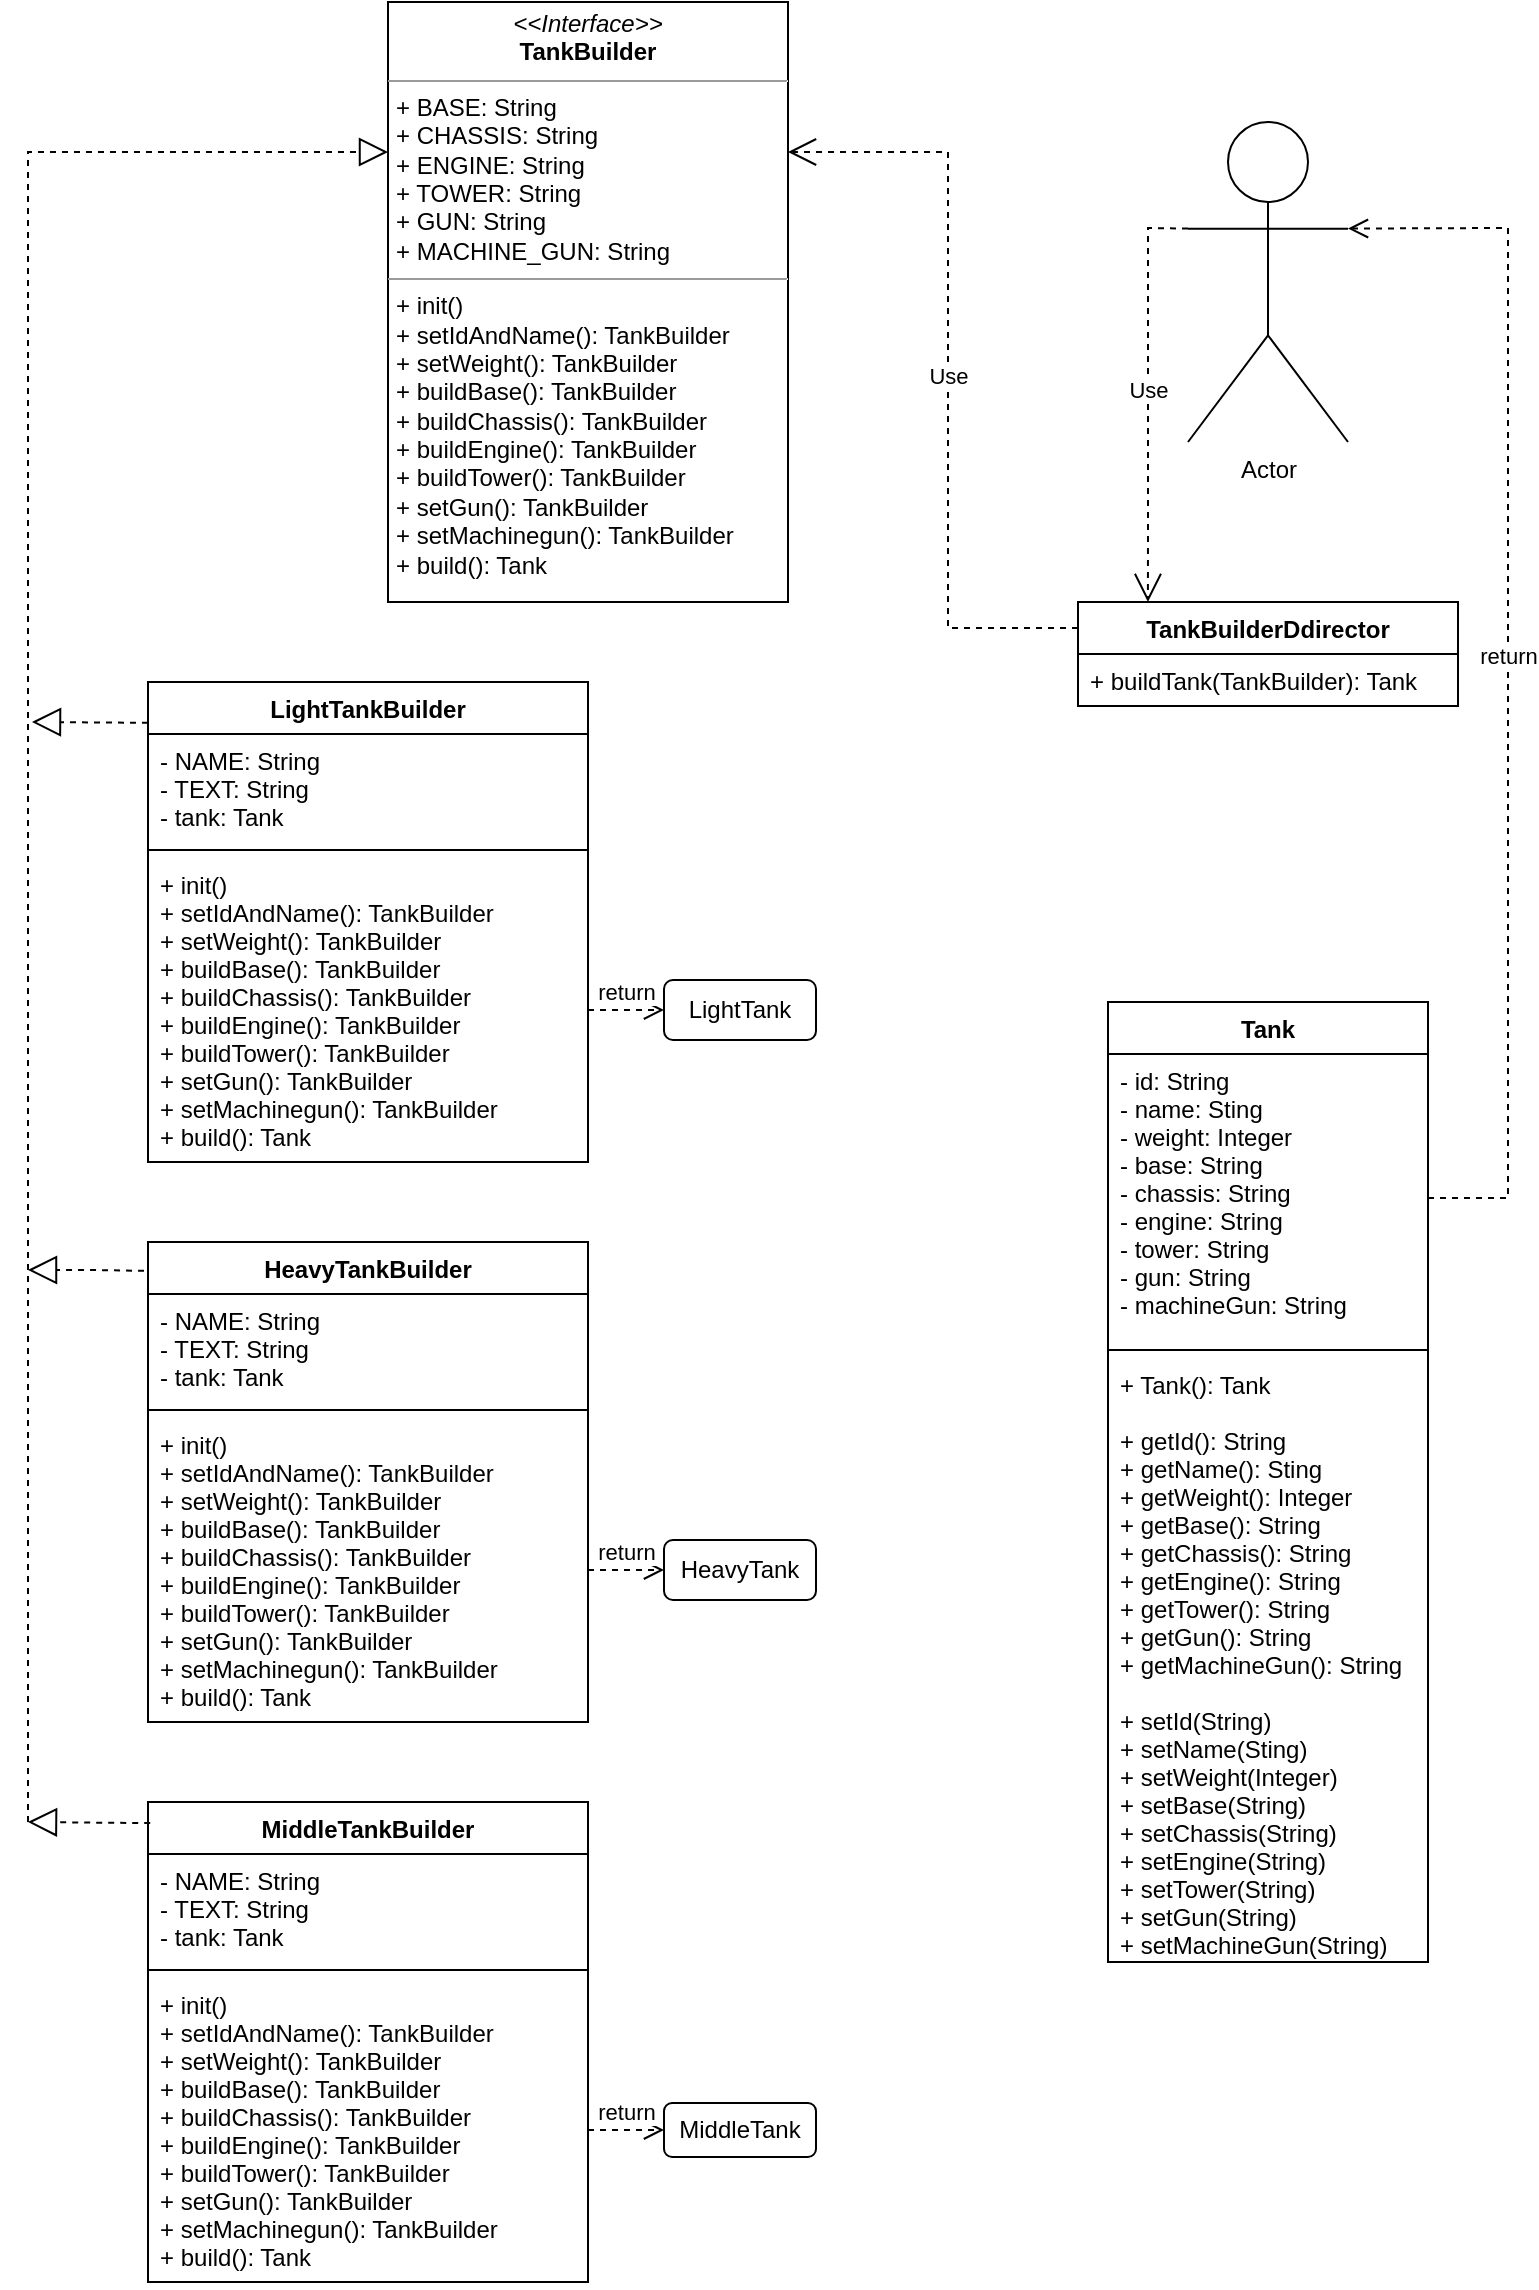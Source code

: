 <mxfile version="20.5.3" type="embed"><diagram id="23iRSUPoRavnBvh4doch" name="Page-1"><mxGraphModel dx="257" dy="333" grid="1" gridSize="10" guides="1" tooltips="1" connect="1" arrows="1" fold="1" page="1" pageScale="1" pageWidth="827" pageHeight="1169" math="0" shadow="0"><root><mxCell id="0"/><mxCell id="1" parent="0"/><mxCell id="3" value="Tank" style="swimlane;fontStyle=1;align=center;verticalAlign=top;childLayout=stackLayout;horizontal=1;startSize=26;horizontalStack=0;resizeParent=1;resizeParentMax=0;resizeLast=0;collapsible=1;marginBottom=0;" parent="1" vertex="1"><mxGeometry x="560" y="520" width="160" height="480" as="geometry"/></mxCell><mxCell id="4" value="- id: String&#10;- name: Sting&#10;- weight: Integer&#10;- base: String&#10;- chassis: String&#10;- engine: String&#10;- tower: String&#10;- gun: String&#10;- machineGun: String&#10;" style="text;strokeColor=none;fillColor=none;align=left;verticalAlign=top;spacingLeft=4;spacingRight=4;overflow=hidden;rotatable=0;points=[[0,0.5],[1,0.5]];portConstraint=eastwest;" parent="3" vertex="1"><mxGeometry y="26" width="160" height="144" as="geometry"/></mxCell><mxCell id="5" value="" style="line;strokeWidth=1;fillColor=none;align=left;verticalAlign=middle;spacingTop=-1;spacingLeft=3;spacingRight=3;rotatable=0;labelPosition=right;points=[];portConstraint=eastwest;strokeColor=inherit;" parent="3" vertex="1"><mxGeometry y="170" width="160" height="8" as="geometry"/></mxCell><mxCell id="6" value="+ Tank(): Tank&#10;&#10;+ getId(): String&#10;+ getName(): Sting&#10;+ getWeight(): Integer&#10;+ getBase(): String&#10;+ getChassis(): String&#10;+ getEngine(): String&#10;+ getTower(): String&#10;+ getGun(): String&#10;+ getMachineGun(): String&#10;&#10;+ setId(String)&#10;+ setName(Sting)&#10;+ setWeight(Integer)&#10;+ setBase(String)&#10;+ setChassis(String)&#10;+ setEngine(String)&#10;+ setTower(String)&#10;+ setGun(String)&#10;+ setMachineGun(String)&#10;" style="text;strokeColor=none;fillColor=none;align=left;verticalAlign=top;spacingLeft=4;spacingRight=4;overflow=hidden;rotatable=0;points=[[0,0.5],[1,0.5]];portConstraint=eastwest;" parent="3" vertex="1"><mxGeometry y="178" width="160" height="302" as="geometry"/></mxCell><mxCell id="12" value="&lt;p style=&quot;margin:0px;margin-top:4px;text-align:center;&quot;&gt;&lt;i&gt;&amp;lt;&amp;lt;Interface&amp;gt;&amp;gt;&lt;/i&gt;&lt;br&gt;&lt;b&gt;TankBuilder&lt;/b&gt;&lt;/p&gt;&lt;hr size=&quot;1&quot;&gt;&lt;p style=&quot;margin:0px;margin-left:4px;&quot;&gt;+ BASE: String&lt;/p&gt;&lt;p style=&quot;margin:0px;margin-left:4px;&quot;&gt;+ CHASSIS: String&lt;/p&gt;&lt;p style=&quot;margin:0px;margin-left:4px;&quot;&gt;+ ENGINE: String&lt;/p&gt;&lt;p style=&quot;margin:0px;margin-left:4px;&quot;&gt;+ TOWER: String&lt;/p&gt;&lt;p style=&quot;margin:0px;margin-left:4px;&quot;&gt;+ GUN: String&lt;/p&gt;&lt;p style=&quot;margin:0px;margin-left:4px;&quot;&gt;+ MACHINE_GUN: String&lt;/p&gt;&lt;hr size=&quot;1&quot;&gt;&lt;p style=&quot;margin:0px;margin-left:4px;&quot;&gt;+ init()&lt;/p&gt;&lt;p style=&quot;margin:0px;margin-left:4px;&quot;&gt;+ setIdAndName(): TankBuilder&lt;/p&gt;&lt;p style=&quot;margin:0px;margin-left:4px;&quot;&gt;+ setWeight(): TankBuilder&lt;/p&gt;&lt;p style=&quot;margin:0px;margin-left:4px;&quot;&gt;+ buildBase(): TankBuilder&lt;/p&gt;&lt;p style=&quot;margin:0px;margin-left:4px;&quot;&gt;+ buildChassis(): TankBuilder&lt;/p&gt;&lt;p style=&quot;margin:0px;margin-left:4px;&quot;&gt;+ buildEngine(): TankBuilder&lt;/p&gt;&lt;p style=&quot;margin:0px;margin-left:4px;&quot;&gt;+ buildTower(): TankBuilder&lt;/p&gt;&lt;p style=&quot;margin:0px;margin-left:4px;&quot;&gt;+ setGun(): TankBuilder&lt;/p&gt;&lt;p style=&quot;margin:0px;margin-left:4px;&quot;&gt;+ setMachinegun(): TankBuilder&lt;/p&gt;&lt;p style=&quot;margin:0px;margin-left:4px;&quot;&gt;+ build(): Tank&lt;/p&gt;" style="verticalAlign=top;align=left;overflow=fill;fontSize=12;fontFamily=Helvetica;html=1;" parent="1" vertex="1"><mxGeometry x="200" y="20" width="200" height="300" as="geometry"/></mxCell><mxCell id="13" value="LightTankBuilder" style="swimlane;fontStyle=1;align=center;verticalAlign=top;childLayout=stackLayout;horizontal=1;startSize=26;horizontalStack=0;resizeParent=1;resizeParentMax=0;resizeLast=0;collapsible=1;marginBottom=0;" parent="1" vertex="1"><mxGeometry x="80" y="360" width="220" height="240" as="geometry"/></mxCell><mxCell id="14" value="- NAME: String&#10;- TEXT: String&#10;- tank: Tank" style="text;strokeColor=none;fillColor=none;align=left;verticalAlign=top;spacingLeft=4;spacingRight=4;overflow=hidden;rotatable=0;points=[[0,0.5],[1,0.5]];portConstraint=eastwest;" parent="13" vertex="1"><mxGeometry y="26" width="220" height="54" as="geometry"/></mxCell><mxCell id="15" value="" style="line;strokeWidth=1;fillColor=none;align=left;verticalAlign=middle;spacingTop=-1;spacingLeft=3;spacingRight=3;rotatable=0;labelPosition=right;points=[];portConstraint=eastwest;strokeColor=inherit;" parent="13" vertex="1"><mxGeometry y="80" width="220" height="8" as="geometry"/></mxCell><mxCell id="16" value="+ init()&#10;+ setIdAndName(): TankBuilder&#10;+ setWeight(): TankBuilder&#10;+ buildBase(): TankBuilder&#10;+ buildChassis(): TankBuilder&#10;+ buildEngine(): TankBuilder&#10;+ buildTower(): TankBuilder&#10;+ setGun(): TankBuilder&#10;+ setMachinegun(): TankBuilder&#10;+ build(): Tank" style="text;strokeColor=none;fillColor=none;align=left;verticalAlign=top;spacingLeft=4;spacingRight=4;overflow=hidden;rotatable=0;points=[[0,0.5],[1,0.5]];portConstraint=eastwest;" parent="13" vertex="1"><mxGeometry y="88" width="220" height="152" as="geometry"/></mxCell><mxCell id="17" value="MiddleTankBuilder" style="swimlane;fontStyle=1;align=center;verticalAlign=top;childLayout=stackLayout;horizontal=1;startSize=26;horizontalStack=0;resizeParent=1;resizeParentMax=0;resizeLast=0;collapsible=1;marginBottom=0;" parent="1" vertex="1"><mxGeometry x="80" y="920" width="220" height="240" as="geometry"/></mxCell><mxCell id="18" value="- NAME: String&#10;- TEXT: String&#10;- tank: Tank" style="text;strokeColor=none;fillColor=none;align=left;verticalAlign=top;spacingLeft=4;spacingRight=4;overflow=hidden;rotatable=0;points=[[0,0.5],[1,0.5]];portConstraint=eastwest;" parent="17" vertex="1"><mxGeometry y="26" width="220" height="54" as="geometry"/></mxCell><mxCell id="19" value="" style="line;strokeWidth=1;fillColor=none;align=left;verticalAlign=middle;spacingTop=-1;spacingLeft=3;spacingRight=3;rotatable=0;labelPosition=right;points=[];portConstraint=eastwest;strokeColor=inherit;" parent="17" vertex="1"><mxGeometry y="80" width="220" height="8" as="geometry"/></mxCell><mxCell id="20" value="+ init()&#10;+ setIdAndName(): TankBuilder&#10;+ setWeight(): TankBuilder&#10;+ buildBase(): TankBuilder&#10;+ buildChassis(): TankBuilder&#10;+ buildEngine(): TankBuilder&#10;+ buildTower(): TankBuilder&#10;+ setGun(): TankBuilder&#10;+ setMachinegun(): TankBuilder&#10;+ build(): Tank" style="text;strokeColor=none;fillColor=none;align=left;verticalAlign=top;spacingLeft=4;spacingRight=4;overflow=hidden;rotatable=0;points=[[0,0.5],[1,0.5]];portConstraint=eastwest;" parent="17" vertex="1"><mxGeometry y="88" width="220" height="152" as="geometry"/></mxCell><mxCell id="21" value="HeavyTankBuilder" style="swimlane;fontStyle=1;align=center;verticalAlign=top;childLayout=stackLayout;horizontal=1;startSize=26;horizontalStack=0;resizeParent=1;resizeParentMax=0;resizeLast=0;collapsible=1;marginBottom=0;" parent="1" vertex="1"><mxGeometry x="80" y="640" width="220" height="240" as="geometry"/></mxCell><mxCell id="22" value="- NAME: String&#10;- TEXT: String&#10;- tank: Tank" style="text;strokeColor=none;fillColor=none;align=left;verticalAlign=top;spacingLeft=4;spacingRight=4;overflow=hidden;rotatable=0;points=[[0,0.5],[1,0.5]];portConstraint=eastwest;" parent="21" vertex="1"><mxGeometry y="26" width="220" height="54" as="geometry"/></mxCell><mxCell id="23" value="" style="line;strokeWidth=1;fillColor=none;align=left;verticalAlign=middle;spacingTop=-1;spacingLeft=3;spacingRight=3;rotatable=0;labelPosition=right;points=[];portConstraint=eastwest;strokeColor=inherit;" parent="21" vertex="1"><mxGeometry y="80" width="220" height="8" as="geometry"/></mxCell><mxCell id="24" value="+ init()&#10;+ setIdAndName(): TankBuilder&#10;+ setWeight(): TankBuilder&#10;+ buildBase(): TankBuilder&#10;+ buildChassis(): TankBuilder&#10;+ buildEngine(): TankBuilder&#10;+ buildTower(): TankBuilder&#10;+ setGun(): TankBuilder&#10;+ setMachinegun(): TankBuilder&#10;+ build(): Tank" style="text;strokeColor=none;fillColor=none;align=left;verticalAlign=top;spacingLeft=4;spacingRight=4;overflow=hidden;rotatable=0;points=[[0,0.5],[1,0.5]];portConstraint=eastwest;" parent="21" vertex="1"><mxGeometry y="88" width="220" height="152" as="geometry"/></mxCell><mxCell id="25" value="" style="endArrow=block;dashed=1;endFill=0;endSize=12;html=1;rounded=0;exitX=1;exitY=0.5;exitDx=0;exitDy=0;" parent="1" source="14" edge="1"><mxGeometry width="160" relative="1" as="geometry"><mxPoint x="270" y="480" as="sourcePoint"/><mxPoint x="300" y="413" as="targetPoint"/></mxGeometry></mxCell><mxCell id="27" value="" style="endArrow=block;dashed=1;endFill=0;endSize=12;html=1;rounded=0;entryX=0;entryY=0.25;entryDx=0;entryDy=0;" parent="1" target="12" edge="1"><mxGeometry width="160" relative="1" as="geometry"><mxPoint x="20" y="930" as="sourcePoint"/><mxPoint x="80" y="120" as="targetPoint"/><Array as="points"><mxPoint x="20" y="95"/></Array></mxGeometry></mxCell><mxCell id="28" value="" style="endArrow=block;dashed=1;endFill=0;endSize=12;html=1;rounded=0;exitX=-0.009;exitY=0.06;exitDx=0;exitDy=0;exitPerimeter=0;" parent="1" source="21" edge="1"><mxGeometry width="160" relative="1" as="geometry"><mxPoint x="250" y="740" as="sourcePoint"/><mxPoint x="20" y="654" as="targetPoint"/><Array as="points"><mxPoint x="50" y="654"/></Array></mxGeometry></mxCell><mxCell id="29" value="" style="endArrow=block;dashed=1;endFill=0;endSize=12;html=1;rounded=0;exitX=0.005;exitY=0.044;exitDx=0;exitDy=0;exitPerimeter=0;" parent="1" source="17" edge="1"><mxGeometry width="160" relative="1" as="geometry"><mxPoint x="250" y="890" as="sourcePoint"/><mxPoint x="20" y="930" as="targetPoint"/></mxGeometry></mxCell><mxCell id="30" value="TankBuilderDdirector" style="swimlane;fontStyle=1;align=center;verticalAlign=top;childLayout=stackLayout;horizontal=1;startSize=26;horizontalStack=0;resizeParent=1;resizeParentMax=0;resizeLast=0;collapsible=1;marginBottom=0;" parent="1" vertex="1"><mxGeometry x="545" y="320" width="190" height="52" as="geometry"/></mxCell><mxCell id="33" value="+ buildTank(TankBuilder): Tank" style="text;strokeColor=none;fillColor=none;align=left;verticalAlign=top;spacingLeft=4;spacingRight=4;overflow=hidden;rotatable=0;points=[[0,0.5],[1,0.5]];portConstraint=eastwest;" parent="30" vertex="1"><mxGeometry y="26" width="190" height="26" as="geometry"/></mxCell><mxCell id="35" value="return" style="html=1;verticalAlign=bottom;endArrow=open;dashed=1;endSize=8;rounded=0;exitX=1;exitY=0.5;exitDx=0;exitDy=0;entryX=1;entryY=0.333;entryDx=0;entryDy=0;entryPerimeter=0;" parent="1" source="4" target="36" edge="1"><mxGeometry relative="1" as="geometry"><mxPoint x="450" y="310" as="sourcePoint"/><mxPoint x="680" y="240" as="targetPoint"/><Array as="points"><mxPoint x="760" y="618"/><mxPoint x="760" y="400"/><mxPoint x="760" y="133"/></Array></mxGeometry></mxCell><mxCell id="36" value="Actor" style="shape=umlActor;verticalLabelPosition=bottom;verticalAlign=top;html=1;outlineConnect=0;" parent="1" vertex="1"><mxGeometry x="600" y="80" width="80" height="160" as="geometry"/></mxCell><mxCell id="38" value="Use" style="endArrow=open;endSize=12;dashed=1;html=1;rounded=0;entryX=0.184;entryY=0;entryDx=0;entryDy=0;entryPerimeter=0;exitX=0;exitY=0.333;exitDx=0;exitDy=0;exitPerimeter=0;" parent="1" source="36" target="30" edge="1"><mxGeometry x="-0.019" width="160" relative="1" as="geometry"><mxPoint x="560" y="160" as="sourcePoint"/><mxPoint x="480" y="280" as="targetPoint"/><Array as="points"><mxPoint x="580" y="133"/><mxPoint x="580" y="280"/></Array><mxPoint as="offset"/></mxGeometry></mxCell><mxCell id="42" value="" style="endArrow=block;dashed=1;endFill=0;endSize=12;html=1;rounded=0;exitX=-0.009;exitY=0.06;exitDx=0;exitDy=0;exitPerimeter=0;" parent="1" edge="1"><mxGeometry width="160" relative="1" as="geometry"><mxPoint x="80.0" y="380.4" as="sourcePoint"/><mxPoint x="22" y="380" as="targetPoint"/></mxGeometry></mxCell><mxCell id="47" value="return" style="html=1;verticalAlign=bottom;endArrow=open;dashed=1;endSize=8;rounded=0;" parent="1" source="20" target="49" edge="1"><mxGeometry relative="1" as="geometry"><mxPoint x="120" y="960" as="sourcePoint"/><mxPoint x="350" y="1084" as="targetPoint"/></mxGeometry></mxCell><mxCell id="49" value="MiddleTank" style="rounded=1;whiteSpace=wrap;html=1;" parent="1" vertex="1"><mxGeometry x="338" y="1070.5" width="76" height="27" as="geometry"/></mxCell><mxCell id="50" value="HeavyTank" style="rounded=1;whiteSpace=wrap;html=1;" parent="1" vertex="1"><mxGeometry x="338" y="789" width="76" height="30" as="geometry"/></mxCell><mxCell id="51" value="LightTank" style="rounded=1;whiteSpace=wrap;html=1;" parent="1" vertex="1"><mxGeometry x="338" y="509" width="76" height="30" as="geometry"/></mxCell><mxCell id="52" value="return" style="html=1;verticalAlign=bottom;endArrow=open;dashed=1;endSize=8;rounded=0;exitX=1;exitY=0.5;exitDx=0;exitDy=0;entryX=0;entryY=0.5;entryDx=0;entryDy=0;" parent="1" source="16" target="51" edge="1"><mxGeometry relative="1" as="geometry"><mxPoint x="490" y="700" as="sourcePoint"/><mxPoint x="410" y="700" as="targetPoint"/></mxGeometry></mxCell><mxCell id="53" value="return" style="html=1;verticalAlign=bottom;endArrow=open;dashed=1;endSize=8;rounded=0;exitX=1;exitY=0.5;exitDx=0;exitDy=0;entryX=0;entryY=0.5;entryDx=0;entryDy=0;" parent="1" source="24" target="50" edge="1"><mxGeometry relative="1" as="geometry"><mxPoint x="420" y="760" as="sourcePoint"/><mxPoint x="340" y="760" as="targetPoint"/></mxGeometry></mxCell><mxCell id="54" value="Use" style="endArrow=open;endSize=12;dashed=1;html=1;rounded=0;exitX=0;exitY=0.25;exitDx=0;exitDy=0;entryX=1;entryY=0.25;entryDx=0;entryDy=0;" parent="1" source="30" target="12" edge="1"><mxGeometry width="160" relative="1" as="geometry"><mxPoint x="250" y="390" as="sourcePoint"/><mxPoint x="410" y="390" as="targetPoint"/><Array as="points"><mxPoint x="480" y="333"/><mxPoint x="480" y="95"/></Array></mxGeometry></mxCell></root></mxGraphModel></diagram></mxfile>